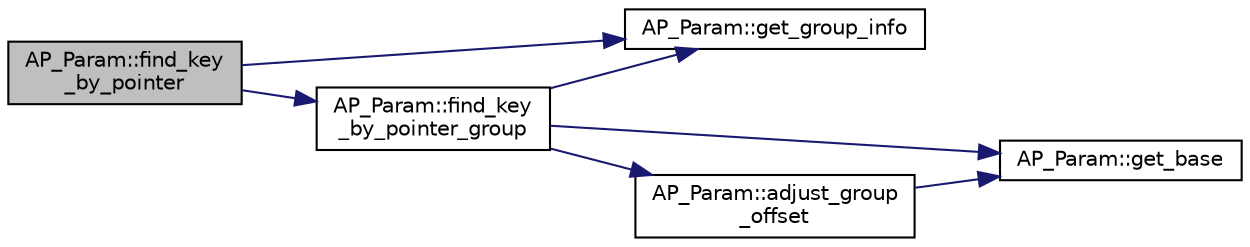 digraph "AP_Param::find_key_by_pointer"
{
 // INTERACTIVE_SVG=YES
  edge [fontname="Helvetica",fontsize="10",labelfontname="Helvetica",labelfontsize="10"];
  node [fontname="Helvetica",fontsize="10",shape=record];
  rankdir="LR";
  Node1 [label="AP_Param::find_key\l_by_pointer",height=0.2,width=0.4,color="black", fillcolor="grey75", style="filled", fontcolor="black"];
  Node1 -> Node2 [color="midnightblue",fontsize="10",style="solid",fontname="Helvetica"];
  Node2 [label="AP_Param::get_group_info",height=0.2,width=0.4,color="black", fillcolor="white", style="filled",URL="$classAP__Param.html#a69baa95e011c7a8c4a29625c558c5501",tooltip="get group_info pointer based on flags "];
  Node1 -> Node3 [color="midnightblue",fontsize="10",style="solid",fontname="Helvetica"];
  Node3 [label="AP_Param::find_key\l_by_pointer_group",height=0.2,width=0.4,color="black", fillcolor="white", style="filled",URL="$classAP__Param.html#aa15dd4117be49f3d129f4c3c1799644b"];
  Node3 -> Node4 [color="midnightblue",fontsize="10",style="solid",fontname="Helvetica"];
  Node4 [label="AP_Param::get_base",height=0.2,width=0.4,color="black", fillcolor="white", style="filled",URL="$classAP__Param.html#a1dcc7820ea51e29cfb762387a9212818"];
  Node3 -> Node5 [color="midnightblue",fontsize="10",style="solid",fontname="Helvetica"];
  Node5 [label="AP_Param::adjust_group\l_offset",height=0.2,width=0.4,color="black", fillcolor="white", style="filled",URL="$classAP__Param.html#aa8b43d95bca6adbf5497e8102cf73857"];
  Node5 -> Node4 [color="midnightblue",fontsize="10",style="solid",fontname="Helvetica"];
  Node3 -> Node2 [color="midnightblue",fontsize="10",style="solid",fontname="Helvetica"];
}
